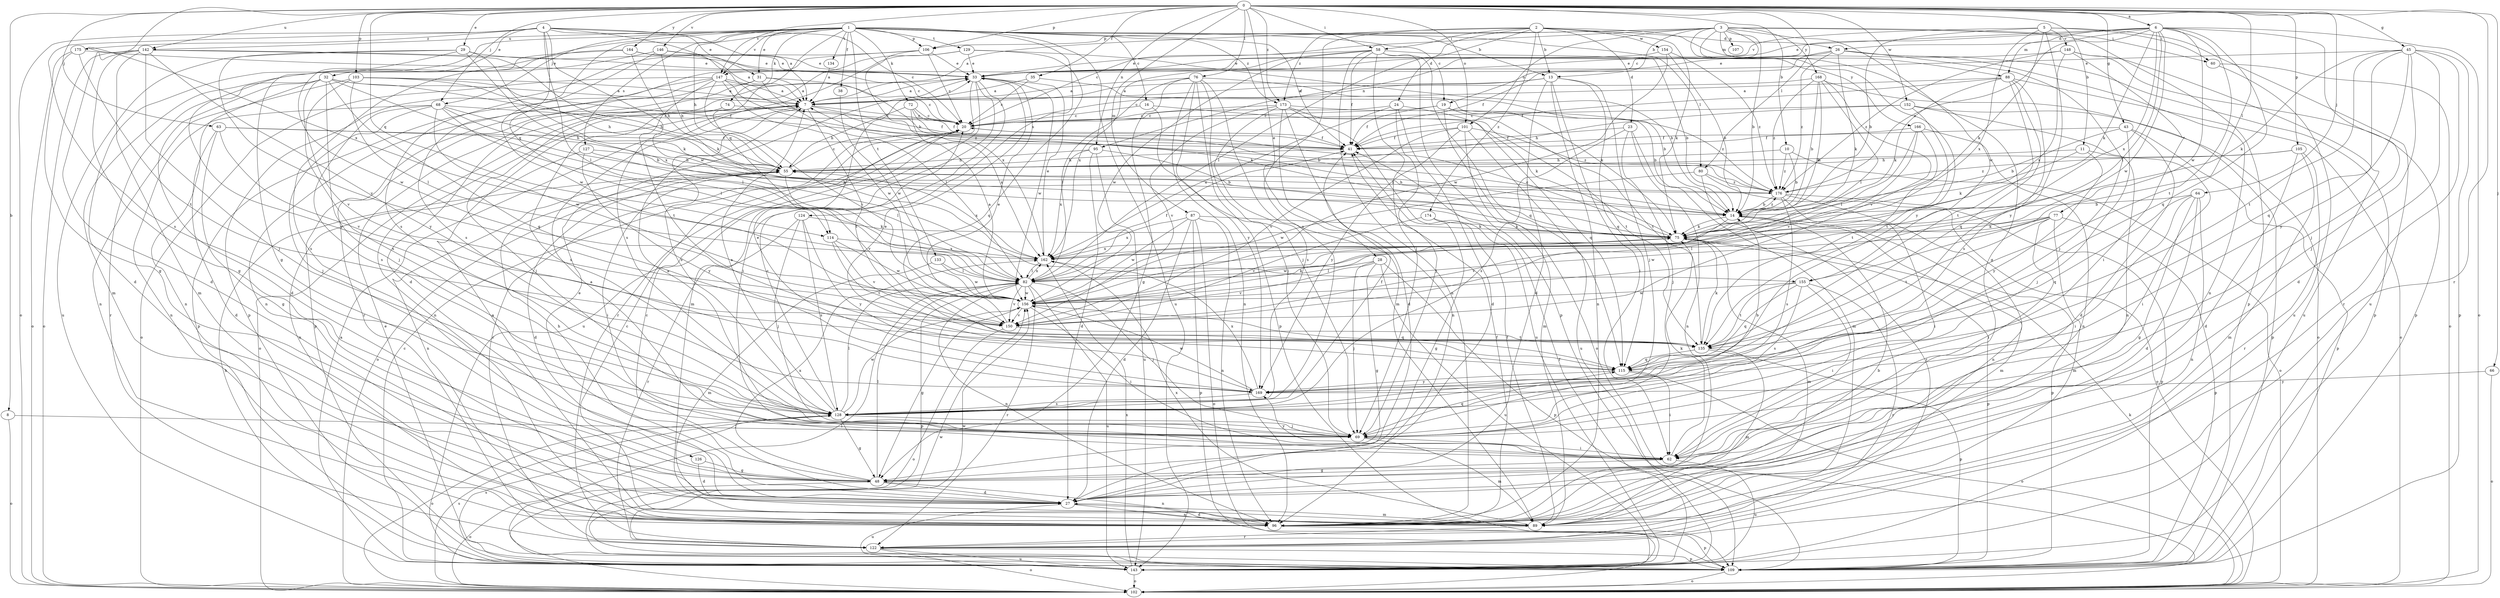 strict digraph  {
0;
1;
2;
3;
4;
5;
6;
7;
8;
10;
11;
13;
14;
16;
19;
20;
23;
24;
26;
27;
28;
29;
31;
32;
33;
35;
38;
41;
43;
45;
48;
55;
58;
60;
62;
63;
64;
66;
68;
69;
72;
74;
75;
76;
77;
80;
82;
87;
88;
89;
95;
96;
101;
102;
103;
105;
106;
107;
109;
114;
115;
122;
124;
126;
127;
128;
129;
133;
134;
135;
142;
143;
146;
147;
148;
150;
152;
154;
155;
156;
162;
164;
166;
168;
169;
173;
174;
175;
176;
0 -> 6  [label=a];
0 -> 8  [label=b];
0 -> 10  [label=b];
0 -> 11  [label=b];
0 -> 28  [label=e];
0 -> 29  [label=e];
0 -> 35  [label=f];
0 -> 43  [label=g];
0 -> 45  [label=g];
0 -> 58  [label=i];
0 -> 63  [label=j];
0 -> 64  [label=j];
0 -> 66  [label=j];
0 -> 68  [label=j];
0 -> 76  [label=l];
0 -> 77  [label=l];
0 -> 80  [label=l];
0 -> 87  [label=m];
0 -> 95  [label=n];
0 -> 101  [label=o];
0 -> 103  [label=p];
0 -> 105  [label=p];
0 -> 106  [label=p];
0 -> 114  [label=q];
0 -> 122  [label=r];
0 -> 142  [label=u];
0 -> 146  [label=v];
0 -> 147  [label=v];
0 -> 152  [label=w];
0 -> 162  [label=x];
0 -> 164  [label=y];
0 -> 173  [label=z];
1 -> 13  [label=b];
1 -> 16  [label=c];
1 -> 19  [label=c];
1 -> 31  [label=e];
1 -> 38  [label=f];
1 -> 41  [label=f];
1 -> 48  [label=g];
1 -> 55  [label=h];
1 -> 68  [label=j];
1 -> 72  [label=k];
1 -> 74  [label=k];
1 -> 80  [label=l];
1 -> 106  [label=p];
1 -> 114  [label=q];
1 -> 124  [label=s];
1 -> 126  [label=s];
1 -> 127  [label=s];
1 -> 128  [label=s];
1 -> 129  [label=t];
1 -> 133  [label=t];
1 -> 134  [label=t];
1 -> 142  [label=u];
1 -> 143  [label=u];
1 -> 147  [label=v];
1 -> 173  [label=z];
2 -> 13  [label=b];
2 -> 23  [label=d];
2 -> 24  [label=d];
2 -> 26  [label=d];
2 -> 58  [label=i];
2 -> 75  [label=k];
2 -> 82  [label=l];
2 -> 88  [label=m];
2 -> 128  [label=s];
2 -> 154  [label=w];
2 -> 173  [label=z];
2 -> 174  [label=z];
3 -> 7  [label=a];
3 -> 13  [label=b];
3 -> 14  [label=b];
3 -> 19  [label=c];
3 -> 20  [label=c];
3 -> 48  [label=g];
3 -> 60  [label=i];
3 -> 101  [label=o];
3 -> 106  [label=p];
3 -> 107  [label=p];
3 -> 109  [label=p];
3 -> 155  [label=w];
3 -> 166  [label=y];
3 -> 168  [label=y];
3 -> 169  [label=y];
4 -> 7  [label=a];
4 -> 14  [label=b];
4 -> 20  [label=c];
4 -> 31  [label=e];
4 -> 32  [label=e];
4 -> 82  [label=l];
4 -> 102  [label=o];
4 -> 114  [label=q];
4 -> 128  [label=s];
4 -> 155  [label=w];
4 -> 175  [label=z];
5 -> 14  [label=b];
5 -> 60  [label=i];
5 -> 75  [label=k];
5 -> 143  [label=u];
5 -> 147  [label=v];
5 -> 148  [label=v];
5 -> 162  [label=x];
5 -> 169  [label=y];
6 -> 26  [label=d];
6 -> 33  [label=e];
6 -> 69  [label=j];
6 -> 75  [label=k];
6 -> 82  [label=l];
6 -> 88  [label=m];
6 -> 95  [label=n];
6 -> 102  [label=o];
6 -> 115  [label=q];
6 -> 135  [label=t];
6 -> 155  [label=w];
6 -> 156  [label=w];
6 -> 162  [label=x];
6 -> 176  [label=z];
7 -> 20  [label=c];
7 -> 41  [label=f];
7 -> 96  [label=n];
7 -> 102  [label=o];
7 -> 128  [label=s];
7 -> 135  [label=t];
8 -> 69  [label=j];
8 -> 102  [label=o];
10 -> 14  [label=b];
10 -> 55  [label=h];
10 -> 102  [label=o];
10 -> 176  [label=z];
11 -> 55  [label=h];
11 -> 62  [label=i];
11 -> 75  [label=k];
11 -> 169  [label=y];
13 -> 7  [label=a];
13 -> 20  [label=c];
13 -> 27  [label=d];
13 -> 62  [label=i];
13 -> 69  [label=j];
13 -> 96  [label=n];
13 -> 115  [label=q];
14 -> 75  [label=k];
14 -> 89  [label=m];
14 -> 109  [label=p];
14 -> 150  [label=v];
14 -> 176  [label=z];
16 -> 20  [label=c];
16 -> 69  [label=j];
16 -> 75  [label=k];
19 -> 14  [label=b];
19 -> 20  [label=c];
19 -> 41  [label=f];
19 -> 102  [label=o];
19 -> 135  [label=t];
20 -> 41  [label=f];
20 -> 102  [label=o];
20 -> 122  [label=r];
23 -> 41  [label=f];
23 -> 69  [label=j];
23 -> 89  [label=m];
23 -> 96  [label=n];
23 -> 128  [label=s];
24 -> 20  [label=c];
24 -> 27  [label=d];
24 -> 69  [label=j];
24 -> 115  [label=q];
24 -> 162  [label=x];
26 -> 33  [label=e];
26 -> 41  [label=f];
26 -> 69  [label=j];
26 -> 75  [label=k];
26 -> 96  [label=n];
26 -> 109  [label=p];
26 -> 176  [label=z];
27 -> 20  [label=c];
27 -> 33  [label=e];
27 -> 89  [label=m];
27 -> 96  [label=n];
27 -> 143  [label=u];
28 -> 48  [label=g];
28 -> 69  [label=j];
28 -> 82  [label=l];
28 -> 109  [label=p];
28 -> 143  [label=u];
28 -> 150  [label=v];
29 -> 33  [label=e];
29 -> 75  [label=k];
29 -> 143  [label=u];
29 -> 150  [label=v];
29 -> 156  [label=w];
29 -> 162  [label=x];
31 -> 7  [label=a];
31 -> 75  [label=k];
31 -> 82  [label=l];
31 -> 109  [label=p];
31 -> 122  [label=r];
32 -> 7  [label=a];
32 -> 27  [label=d];
32 -> 55  [label=h];
32 -> 69  [label=j];
32 -> 82  [label=l];
32 -> 96  [label=n];
32 -> 115  [label=q];
32 -> 122  [label=r];
32 -> 128  [label=s];
33 -> 7  [label=a];
33 -> 62  [label=i];
33 -> 89  [label=m];
33 -> 122  [label=r];
33 -> 143  [label=u];
33 -> 156  [label=w];
35 -> 7  [label=a];
35 -> 14  [label=b];
35 -> 20  [label=c];
38 -> 156  [label=w];
41 -> 55  [label=h];
43 -> 14  [label=b];
43 -> 27  [label=d];
43 -> 41  [label=f];
43 -> 69  [label=j];
43 -> 109  [label=p];
45 -> 27  [label=d];
45 -> 33  [label=e];
45 -> 69  [label=j];
45 -> 75  [label=k];
45 -> 109  [label=p];
45 -> 115  [label=q];
45 -> 122  [label=r];
45 -> 135  [label=t];
45 -> 169  [label=y];
48 -> 27  [label=d];
48 -> 55  [label=h];
48 -> 82  [label=l];
48 -> 96  [label=n];
48 -> 102  [label=o];
48 -> 162  [label=x];
55 -> 20  [label=c];
55 -> 27  [label=d];
55 -> 62  [label=i];
55 -> 96  [label=n];
55 -> 150  [label=v];
55 -> 162  [label=x];
55 -> 176  [label=z];
58 -> 14  [label=b];
58 -> 33  [label=e];
58 -> 41  [label=f];
58 -> 69  [label=j];
58 -> 96  [label=n];
58 -> 109  [label=p];
58 -> 115  [label=q];
58 -> 156  [label=w];
58 -> 162  [label=x];
60 -> 102  [label=o];
60 -> 143  [label=u];
62 -> 7  [label=a];
62 -> 48  [label=g];
62 -> 75  [label=k];
62 -> 143  [label=u];
62 -> 169  [label=y];
63 -> 27  [label=d];
63 -> 41  [label=f];
63 -> 48  [label=g];
63 -> 75  [label=k];
63 -> 150  [label=v];
64 -> 14  [label=b];
64 -> 27  [label=d];
64 -> 48  [label=g];
64 -> 62  [label=i];
64 -> 96  [label=n];
64 -> 115  [label=q];
66 -> 102  [label=o];
66 -> 169  [label=y];
68 -> 14  [label=b];
68 -> 20  [label=c];
68 -> 55  [label=h];
68 -> 69  [label=j];
68 -> 82  [label=l];
68 -> 96  [label=n];
68 -> 128  [label=s];
68 -> 156  [label=w];
69 -> 7  [label=a];
69 -> 62  [label=i];
69 -> 89  [label=m];
69 -> 115  [label=q];
72 -> 14  [label=b];
72 -> 20  [label=c];
72 -> 41  [label=f];
72 -> 55  [label=h];
72 -> 162  [label=x];
74 -> 20  [label=c];
74 -> 69  [label=j];
74 -> 128  [label=s];
75 -> 20  [label=c];
75 -> 89  [label=m];
75 -> 109  [label=p];
75 -> 156  [label=w];
75 -> 162  [label=x];
76 -> 7  [label=a];
76 -> 48  [label=g];
76 -> 69  [label=j];
76 -> 75  [label=k];
76 -> 82  [label=l];
76 -> 89  [label=m];
76 -> 96  [label=n];
76 -> 109  [label=p];
76 -> 169  [label=y];
77 -> 62  [label=i];
77 -> 75  [label=k];
77 -> 82  [label=l];
77 -> 89  [label=m];
77 -> 109  [label=p];
77 -> 135  [label=t];
77 -> 156  [label=w];
80 -> 102  [label=o];
80 -> 122  [label=r];
80 -> 156  [label=w];
80 -> 176  [label=z];
82 -> 41  [label=f];
82 -> 69  [label=j];
82 -> 96  [label=n];
82 -> 109  [label=p];
82 -> 122  [label=r];
82 -> 143  [label=u];
82 -> 150  [label=v];
82 -> 156  [label=w];
82 -> 162  [label=x];
87 -> 27  [label=d];
87 -> 75  [label=k];
87 -> 96  [label=n];
87 -> 102  [label=o];
87 -> 109  [label=p];
87 -> 156  [label=w];
87 -> 162  [label=x];
88 -> 7  [label=a];
88 -> 41  [label=f];
88 -> 75  [label=k];
88 -> 102  [label=o];
88 -> 115  [label=q];
88 -> 128  [label=s];
88 -> 135  [label=t];
89 -> 20  [label=c];
89 -> 41  [label=f];
89 -> 122  [label=r];
89 -> 162  [label=x];
95 -> 14  [label=b];
95 -> 27  [label=d];
95 -> 55  [label=h];
95 -> 143  [label=u];
95 -> 162  [label=x];
96 -> 7  [label=a];
96 -> 14  [label=b];
96 -> 27  [label=d];
96 -> 41  [label=f];
96 -> 109  [label=p];
101 -> 41  [label=f];
101 -> 89  [label=m];
101 -> 143  [label=u];
101 -> 150  [label=v];
101 -> 169  [label=y];
101 -> 176  [label=z];
102 -> 75  [label=k];
102 -> 128  [label=s];
103 -> 7  [label=a];
103 -> 41  [label=f];
103 -> 55  [label=h];
103 -> 82  [label=l];
103 -> 96  [label=n];
103 -> 150  [label=v];
105 -> 27  [label=d];
105 -> 55  [label=h];
105 -> 89  [label=m];
105 -> 122  [label=r];
105 -> 176  [label=z];
106 -> 20  [label=c];
106 -> 33  [label=e];
106 -> 109  [label=p];
106 -> 128  [label=s];
106 -> 162  [label=x];
109 -> 33  [label=e];
109 -> 55  [label=h];
109 -> 82  [label=l];
109 -> 102  [label=o];
109 -> 156  [label=w];
114 -> 135  [label=t];
114 -> 150  [label=v];
114 -> 156  [label=w];
114 -> 162  [label=x];
115 -> 33  [label=e];
115 -> 62  [label=i];
115 -> 102  [label=o];
115 -> 169  [label=y];
122 -> 102  [label=o];
122 -> 109  [label=p];
122 -> 143  [label=u];
122 -> 156  [label=w];
124 -> 69  [label=j];
124 -> 75  [label=k];
124 -> 122  [label=r];
124 -> 128  [label=s];
124 -> 169  [label=y];
126 -> 27  [label=d];
126 -> 48  [label=g];
127 -> 55  [label=h];
127 -> 82  [label=l];
127 -> 96  [label=n];
127 -> 169  [label=y];
128 -> 7  [label=a];
128 -> 14  [label=b];
128 -> 20  [label=c];
128 -> 41  [label=f];
128 -> 48  [label=g];
128 -> 69  [label=j];
128 -> 82  [label=l];
128 -> 102  [label=o];
128 -> 156  [label=w];
129 -> 14  [label=b];
129 -> 27  [label=d];
129 -> 33  [label=e];
129 -> 115  [label=q];
129 -> 128  [label=s];
133 -> 82  [label=l];
133 -> 89  [label=m];
133 -> 156  [label=w];
134 -> 7  [label=a];
135 -> 75  [label=k];
135 -> 89  [label=m];
135 -> 109  [label=p];
135 -> 115  [label=q];
142 -> 27  [label=d];
142 -> 33  [label=e];
142 -> 48  [label=g];
142 -> 69  [label=j];
142 -> 75  [label=k];
142 -> 89  [label=m];
142 -> 102  [label=o];
142 -> 169  [label=y];
143 -> 7  [label=a];
143 -> 20  [label=c];
143 -> 41  [label=f];
143 -> 102  [label=o];
143 -> 128  [label=s];
143 -> 162  [label=x];
146 -> 20  [label=c];
146 -> 33  [label=e];
146 -> 55  [label=h];
146 -> 89  [label=m];
146 -> 156  [label=w];
147 -> 7  [label=a];
147 -> 20  [label=c];
147 -> 96  [label=n];
147 -> 102  [label=o];
147 -> 109  [label=p];
147 -> 135  [label=t];
147 -> 150  [label=v];
147 -> 156  [label=w];
147 -> 176  [label=z];
148 -> 33  [label=e];
148 -> 62  [label=i];
148 -> 109  [label=p];
148 -> 143  [label=u];
148 -> 162  [label=x];
148 -> 176  [label=z];
150 -> 33  [label=e];
150 -> 102  [label=o];
150 -> 135  [label=t];
152 -> 20  [label=c];
152 -> 55  [label=h];
152 -> 96  [label=n];
152 -> 109  [label=p];
152 -> 135  [label=t];
154 -> 14  [label=b];
154 -> 33  [label=e];
154 -> 156  [label=w];
154 -> 176  [label=z];
155 -> 62  [label=i];
155 -> 115  [label=q];
155 -> 122  [label=r];
155 -> 128  [label=s];
155 -> 135  [label=t];
155 -> 156  [label=w];
156 -> 7  [label=a];
156 -> 48  [label=g];
156 -> 62  [label=i];
156 -> 75  [label=k];
156 -> 115  [label=q];
156 -> 150  [label=v];
162 -> 33  [label=e];
162 -> 82  [label=l];
164 -> 7  [label=a];
164 -> 27  [label=d];
164 -> 33  [label=e];
164 -> 55  [label=h];
164 -> 169  [label=y];
166 -> 41  [label=f];
166 -> 82  [label=l];
166 -> 96  [label=n];
166 -> 135  [label=t];
166 -> 150  [label=v];
168 -> 7  [label=a];
168 -> 14  [label=b];
168 -> 75  [label=k];
168 -> 82  [label=l];
168 -> 102  [label=o];
168 -> 150  [label=v];
168 -> 176  [label=z];
169 -> 33  [label=e];
169 -> 128  [label=s];
169 -> 156  [label=w];
169 -> 162  [label=x];
173 -> 20  [label=c];
173 -> 27  [label=d];
173 -> 96  [label=n];
173 -> 128  [label=s];
173 -> 135  [label=t];
173 -> 143  [label=u];
173 -> 150  [label=v];
173 -> 176  [label=z];
174 -> 48  [label=g];
174 -> 75  [label=k];
174 -> 150  [label=v];
175 -> 33  [label=e];
175 -> 48  [label=g];
175 -> 102  [label=o];
175 -> 135  [label=t];
176 -> 14  [label=b];
176 -> 55  [label=h];
176 -> 62  [label=i];
176 -> 96  [label=n];
176 -> 109  [label=p];
176 -> 128  [label=s];
}
